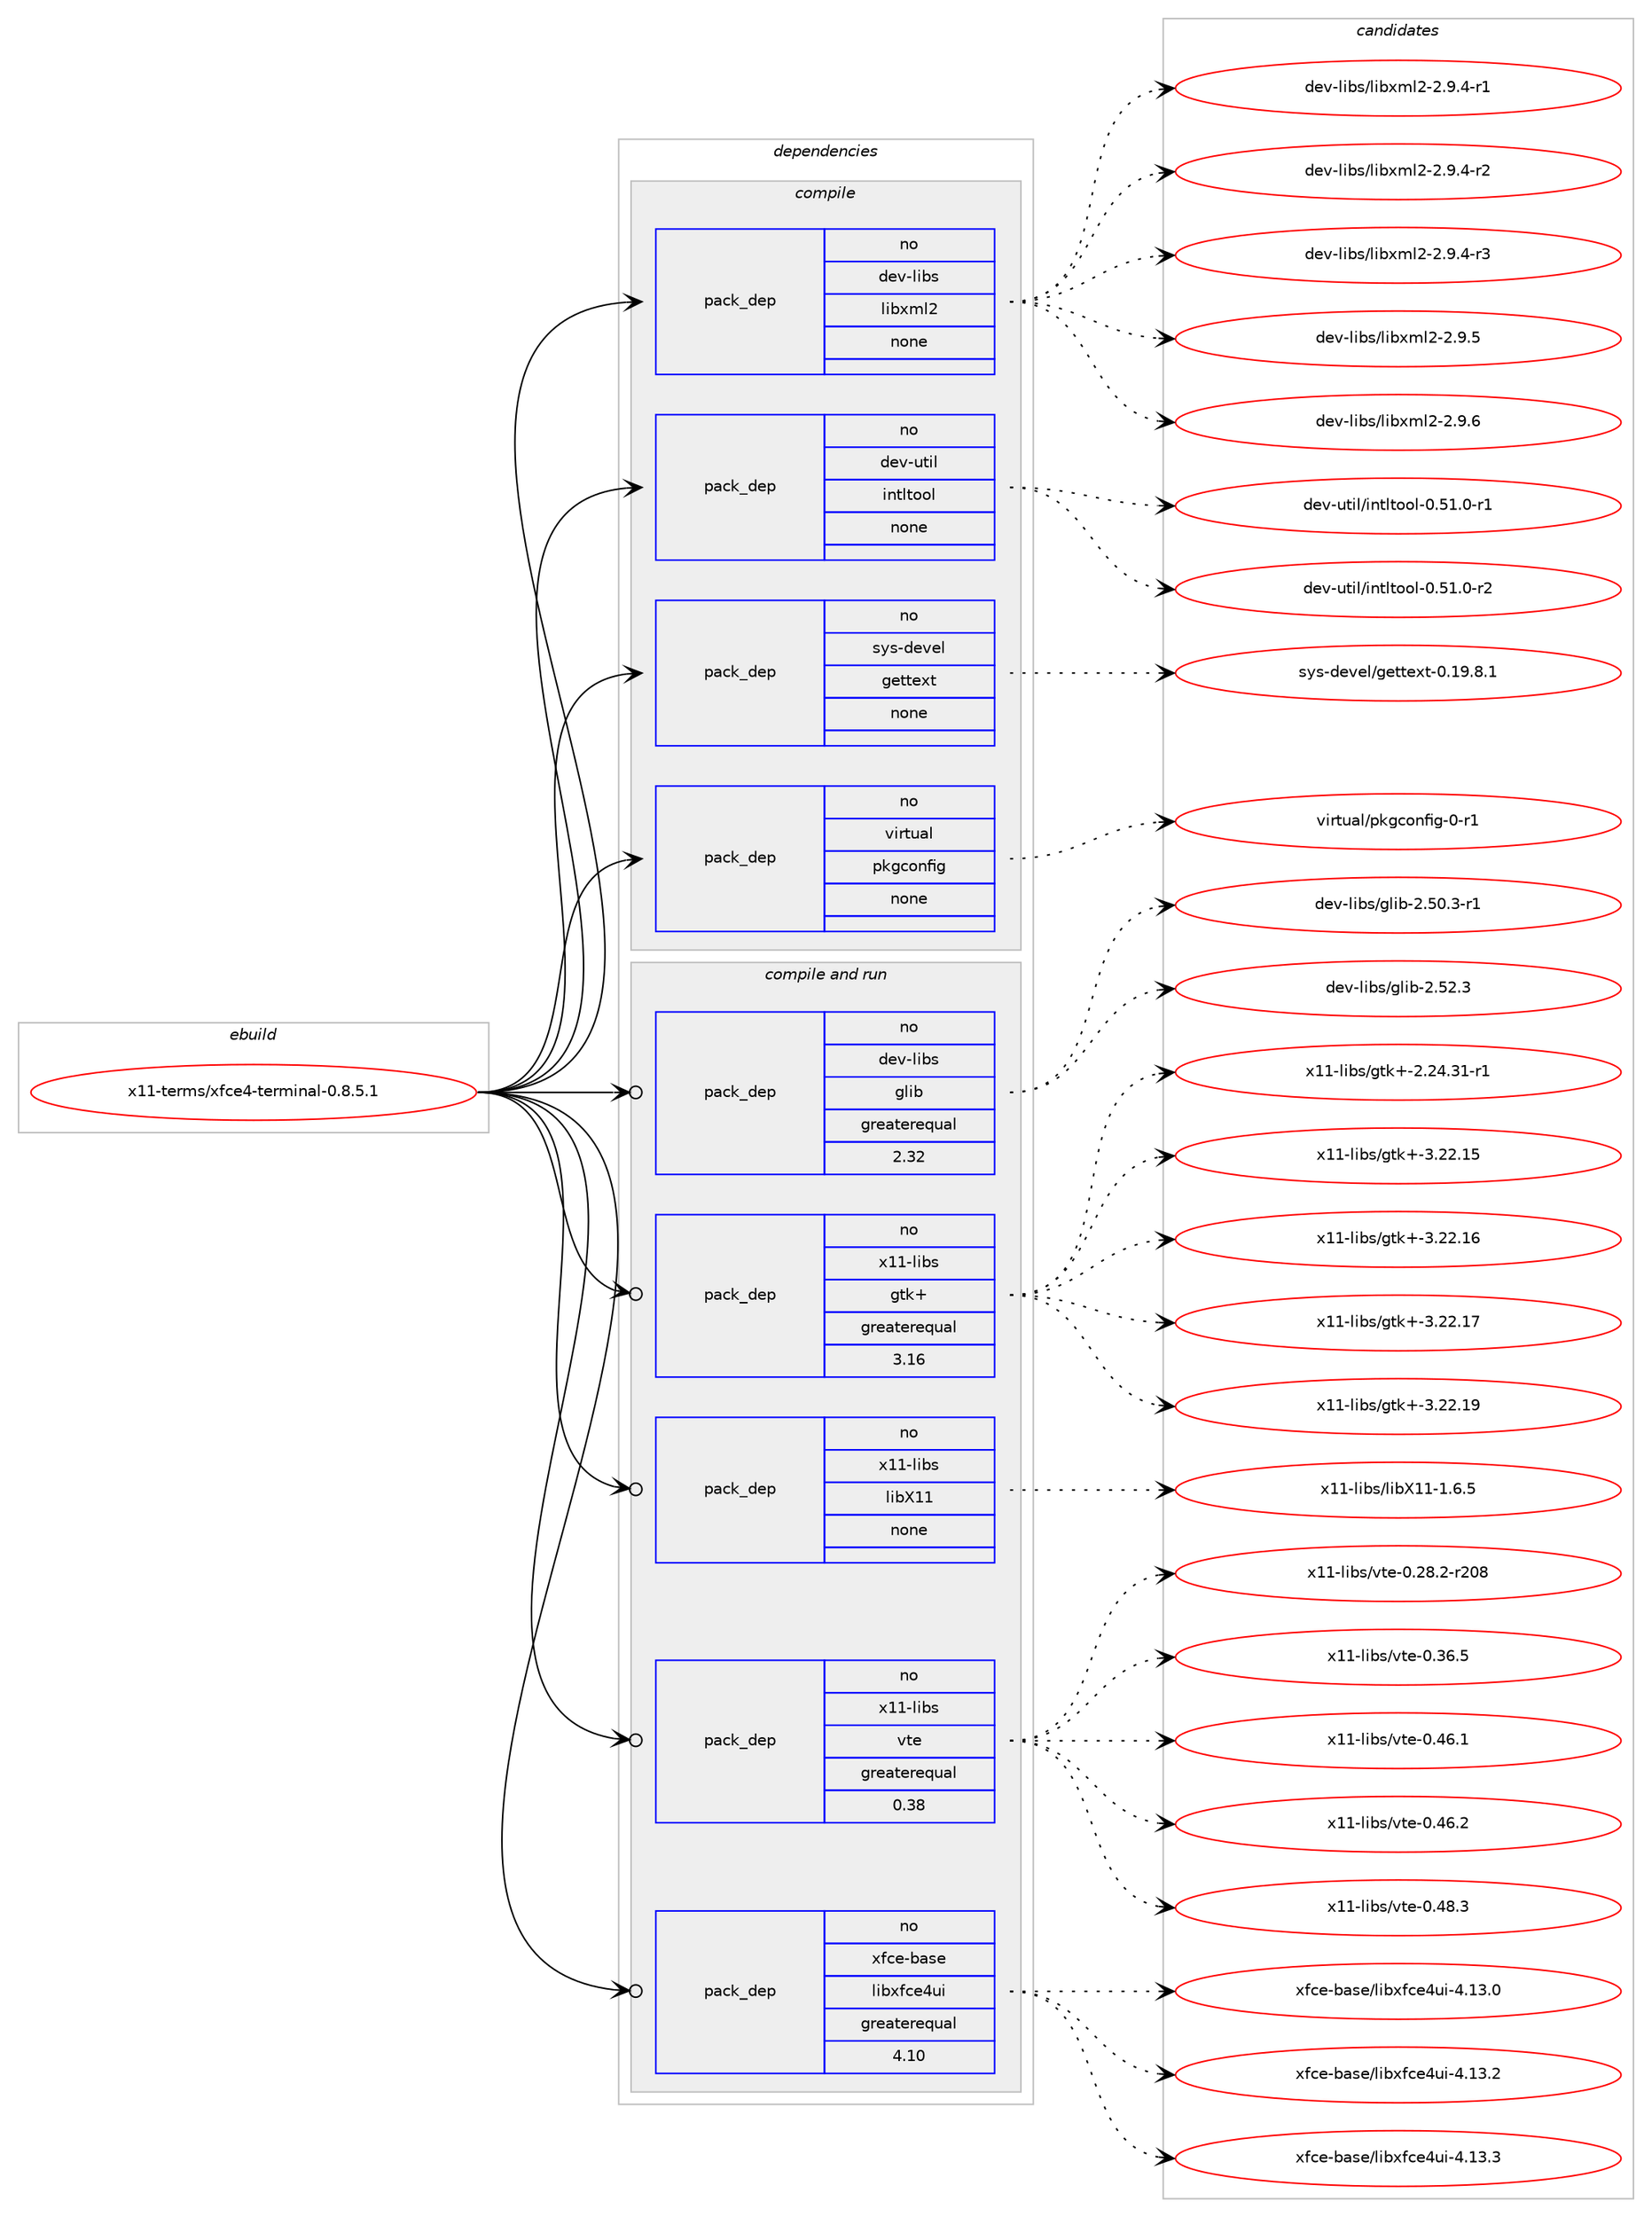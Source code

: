 digraph prolog {

# *************
# Graph options
# *************

newrank=true;
concentrate=true;
compound=true;
graph [rankdir=LR,fontname=Helvetica,fontsize=10,ranksep=1.5];#, ranksep=2.5, nodesep=0.2];
edge  [arrowhead=vee];
node  [fontname=Helvetica,fontsize=10];

# **********
# The ebuild
# **********

subgraph cluster_leftcol {
color=gray;
rank=same;
label=<<i>ebuild</i>>;
id [label="x11-terms/xfce4-terminal-0.8.5.1", color=red, width=4, href="../x11-terms/xfce4-terminal-0.8.5.1.svg"];
}

# ****************
# The dependencies
# ****************

subgraph cluster_midcol {
color=gray;
label=<<i>dependencies</i>>;
subgraph cluster_compile {
fillcolor="#eeeeee";
style=filled;
label=<<i>compile</i>>;
subgraph pack395699 {
dependency529567 [label=<<TABLE BORDER="0" CELLBORDER="1" CELLSPACING="0" CELLPADDING="4" WIDTH="220"><TR><TD ROWSPAN="6" CELLPADDING="30">pack_dep</TD></TR><TR><TD WIDTH="110">no</TD></TR><TR><TD>dev-libs</TD></TR><TR><TD>libxml2</TD></TR><TR><TD>none</TD></TR><TR><TD></TD></TR></TABLE>>, shape=none, color=blue];
}
id:e -> dependency529567:w [weight=20,style="solid",arrowhead="vee"];
subgraph pack395700 {
dependency529568 [label=<<TABLE BORDER="0" CELLBORDER="1" CELLSPACING="0" CELLPADDING="4" WIDTH="220"><TR><TD ROWSPAN="6" CELLPADDING="30">pack_dep</TD></TR><TR><TD WIDTH="110">no</TD></TR><TR><TD>dev-util</TD></TR><TR><TD>intltool</TD></TR><TR><TD>none</TD></TR><TR><TD></TD></TR></TABLE>>, shape=none, color=blue];
}
id:e -> dependency529568:w [weight=20,style="solid",arrowhead="vee"];
subgraph pack395701 {
dependency529569 [label=<<TABLE BORDER="0" CELLBORDER="1" CELLSPACING="0" CELLPADDING="4" WIDTH="220"><TR><TD ROWSPAN="6" CELLPADDING="30">pack_dep</TD></TR><TR><TD WIDTH="110">no</TD></TR><TR><TD>sys-devel</TD></TR><TR><TD>gettext</TD></TR><TR><TD>none</TD></TR><TR><TD></TD></TR></TABLE>>, shape=none, color=blue];
}
id:e -> dependency529569:w [weight=20,style="solid",arrowhead="vee"];
subgraph pack395702 {
dependency529570 [label=<<TABLE BORDER="0" CELLBORDER="1" CELLSPACING="0" CELLPADDING="4" WIDTH="220"><TR><TD ROWSPAN="6" CELLPADDING="30">pack_dep</TD></TR><TR><TD WIDTH="110">no</TD></TR><TR><TD>virtual</TD></TR><TR><TD>pkgconfig</TD></TR><TR><TD>none</TD></TR><TR><TD></TD></TR></TABLE>>, shape=none, color=blue];
}
id:e -> dependency529570:w [weight=20,style="solid",arrowhead="vee"];
}
subgraph cluster_compileandrun {
fillcolor="#eeeeee";
style=filled;
label=<<i>compile and run</i>>;
subgraph pack395703 {
dependency529571 [label=<<TABLE BORDER="0" CELLBORDER="1" CELLSPACING="0" CELLPADDING="4" WIDTH="220"><TR><TD ROWSPAN="6" CELLPADDING="30">pack_dep</TD></TR><TR><TD WIDTH="110">no</TD></TR><TR><TD>dev-libs</TD></TR><TR><TD>glib</TD></TR><TR><TD>greaterequal</TD></TR><TR><TD>2.32</TD></TR></TABLE>>, shape=none, color=blue];
}
id:e -> dependency529571:w [weight=20,style="solid",arrowhead="odotvee"];
subgraph pack395704 {
dependency529572 [label=<<TABLE BORDER="0" CELLBORDER="1" CELLSPACING="0" CELLPADDING="4" WIDTH="220"><TR><TD ROWSPAN="6" CELLPADDING="30">pack_dep</TD></TR><TR><TD WIDTH="110">no</TD></TR><TR><TD>x11-libs</TD></TR><TR><TD>gtk+</TD></TR><TR><TD>greaterequal</TD></TR><TR><TD>3.16</TD></TR></TABLE>>, shape=none, color=blue];
}
id:e -> dependency529572:w [weight=20,style="solid",arrowhead="odotvee"];
subgraph pack395705 {
dependency529573 [label=<<TABLE BORDER="0" CELLBORDER="1" CELLSPACING="0" CELLPADDING="4" WIDTH="220"><TR><TD ROWSPAN="6" CELLPADDING="30">pack_dep</TD></TR><TR><TD WIDTH="110">no</TD></TR><TR><TD>x11-libs</TD></TR><TR><TD>libX11</TD></TR><TR><TD>none</TD></TR><TR><TD></TD></TR></TABLE>>, shape=none, color=blue];
}
id:e -> dependency529573:w [weight=20,style="solid",arrowhead="odotvee"];
subgraph pack395706 {
dependency529574 [label=<<TABLE BORDER="0" CELLBORDER="1" CELLSPACING="0" CELLPADDING="4" WIDTH="220"><TR><TD ROWSPAN="6" CELLPADDING="30">pack_dep</TD></TR><TR><TD WIDTH="110">no</TD></TR><TR><TD>x11-libs</TD></TR><TR><TD>vte</TD></TR><TR><TD>greaterequal</TD></TR><TR><TD>0.38</TD></TR></TABLE>>, shape=none, color=blue];
}
id:e -> dependency529574:w [weight=20,style="solid",arrowhead="odotvee"];
subgraph pack395707 {
dependency529575 [label=<<TABLE BORDER="0" CELLBORDER="1" CELLSPACING="0" CELLPADDING="4" WIDTH="220"><TR><TD ROWSPAN="6" CELLPADDING="30">pack_dep</TD></TR><TR><TD WIDTH="110">no</TD></TR><TR><TD>xfce-base</TD></TR><TR><TD>libxfce4ui</TD></TR><TR><TD>greaterequal</TD></TR><TR><TD>4.10</TD></TR></TABLE>>, shape=none, color=blue];
}
id:e -> dependency529575:w [weight=20,style="solid",arrowhead="odotvee"];
}
subgraph cluster_run {
fillcolor="#eeeeee";
style=filled;
label=<<i>run</i>>;
}
}

# **************
# The candidates
# **************

subgraph cluster_choices {
rank=same;
color=gray;
label=<<i>candidates</i>>;

subgraph choice395699 {
color=black;
nodesep=1;
choice10010111845108105981154710810598120109108504550465746524511449 [label="dev-libs/libxml2-2.9.4-r1", color=red, width=4,href="../dev-libs/libxml2-2.9.4-r1.svg"];
choice10010111845108105981154710810598120109108504550465746524511450 [label="dev-libs/libxml2-2.9.4-r2", color=red, width=4,href="../dev-libs/libxml2-2.9.4-r2.svg"];
choice10010111845108105981154710810598120109108504550465746524511451 [label="dev-libs/libxml2-2.9.4-r3", color=red, width=4,href="../dev-libs/libxml2-2.9.4-r3.svg"];
choice1001011184510810598115471081059812010910850455046574653 [label="dev-libs/libxml2-2.9.5", color=red, width=4,href="../dev-libs/libxml2-2.9.5.svg"];
choice1001011184510810598115471081059812010910850455046574654 [label="dev-libs/libxml2-2.9.6", color=red, width=4,href="../dev-libs/libxml2-2.9.6.svg"];
dependency529567:e -> choice10010111845108105981154710810598120109108504550465746524511449:w [style=dotted,weight="100"];
dependency529567:e -> choice10010111845108105981154710810598120109108504550465746524511450:w [style=dotted,weight="100"];
dependency529567:e -> choice10010111845108105981154710810598120109108504550465746524511451:w [style=dotted,weight="100"];
dependency529567:e -> choice1001011184510810598115471081059812010910850455046574653:w [style=dotted,weight="100"];
dependency529567:e -> choice1001011184510810598115471081059812010910850455046574654:w [style=dotted,weight="100"];
}
subgraph choice395700 {
color=black;
nodesep=1;
choice1001011184511711610510847105110116108116111111108454846534946484511449 [label="dev-util/intltool-0.51.0-r1", color=red, width=4,href="../dev-util/intltool-0.51.0-r1.svg"];
choice1001011184511711610510847105110116108116111111108454846534946484511450 [label="dev-util/intltool-0.51.0-r2", color=red, width=4,href="../dev-util/intltool-0.51.0-r2.svg"];
dependency529568:e -> choice1001011184511711610510847105110116108116111111108454846534946484511449:w [style=dotted,weight="100"];
dependency529568:e -> choice1001011184511711610510847105110116108116111111108454846534946484511450:w [style=dotted,weight="100"];
}
subgraph choice395701 {
color=black;
nodesep=1;
choice1151211154510010111810110847103101116116101120116454846495746564649 [label="sys-devel/gettext-0.19.8.1", color=red, width=4,href="../sys-devel/gettext-0.19.8.1.svg"];
dependency529569:e -> choice1151211154510010111810110847103101116116101120116454846495746564649:w [style=dotted,weight="100"];
}
subgraph choice395702 {
color=black;
nodesep=1;
choice11810511411611797108471121071039911111010210510345484511449 [label="virtual/pkgconfig-0-r1", color=red, width=4,href="../virtual/pkgconfig-0-r1.svg"];
dependency529570:e -> choice11810511411611797108471121071039911111010210510345484511449:w [style=dotted,weight="100"];
}
subgraph choice395703 {
color=black;
nodesep=1;
choice10010111845108105981154710310810598455046534846514511449 [label="dev-libs/glib-2.50.3-r1", color=red, width=4,href="../dev-libs/glib-2.50.3-r1.svg"];
choice1001011184510810598115471031081059845504653504651 [label="dev-libs/glib-2.52.3", color=red, width=4,href="../dev-libs/glib-2.52.3.svg"];
dependency529571:e -> choice10010111845108105981154710310810598455046534846514511449:w [style=dotted,weight="100"];
dependency529571:e -> choice1001011184510810598115471031081059845504653504651:w [style=dotted,weight="100"];
}
subgraph choice395704 {
color=black;
nodesep=1;
choice12049494510810598115471031161074345504650524651494511449 [label="x11-libs/gtk+-2.24.31-r1", color=red, width=4,href="../x11-libs/gtk+-2.24.31-r1.svg"];
choice1204949451081059811547103116107434551465050464953 [label="x11-libs/gtk+-3.22.15", color=red, width=4,href="../x11-libs/gtk+-3.22.15.svg"];
choice1204949451081059811547103116107434551465050464954 [label="x11-libs/gtk+-3.22.16", color=red, width=4,href="../x11-libs/gtk+-3.22.16.svg"];
choice1204949451081059811547103116107434551465050464955 [label="x11-libs/gtk+-3.22.17", color=red, width=4,href="../x11-libs/gtk+-3.22.17.svg"];
choice1204949451081059811547103116107434551465050464957 [label="x11-libs/gtk+-3.22.19", color=red, width=4,href="../x11-libs/gtk+-3.22.19.svg"];
dependency529572:e -> choice12049494510810598115471031161074345504650524651494511449:w [style=dotted,weight="100"];
dependency529572:e -> choice1204949451081059811547103116107434551465050464953:w [style=dotted,weight="100"];
dependency529572:e -> choice1204949451081059811547103116107434551465050464954:w [style=dotted,weight="100"];
dependency529572:e -> choice1204949451081059811547103116107434551465050464955:w [style=dotted,weight="100"];
dependency529572:e -> choice1204949451081059811547103116107434551465050464957:w [style=dotted,weight="100"];
}
subgraph choice395705 {
color=black;
nodesep=1;
choice120494945108105981154710810598884949454946544653 [label="x11-libs/libX11-1.6.5", color=red, width=4,href="../x11-libs/libX11-1.6.5.svg"];
dependency529573:e -> choice120494945108105981154710810598884949454946544653:w [style=dotted,weight="100"];
}
subgraph choice395706 {
color=black;
nodesep=1;
choice12049494510810598115471181161014548465056465045114504856 [label="x11-libs/vte-0.28.2-r208", color=red, width=4,href="../x11-libs/vte-0.28.2-r208.svg"];
choice120494945108105981154711811610145484651544653 [label="x11-libs/vte-0.36.5", color=red, width=4,href="../x11-libs/vte-0.36.5.svg"];
choice120494945108105981154711811610145484652544649 [label="x11-libs/vte-0.46.1", color=red, width=4,href="../x11-libs/vte-0.46.1.svg"];
choice120494945108105981154711811610145484652544650 [label="x11-libs/vte-0.46.2", color=red, width=4,href="../x11-libs/vte-0.46.2.svg"];
choice120494945108105981154711811610145484652564651 [label="x11-libs/vte-0.48.3", color=red, width=4,href="../x11-libs/vte-0.48.3.svg"];
dependency529574:e -> choice12049494510810598115471181161014548465056465045114504856:w [style=dotted,weight="100"];
dependency529574:e -> choice120494945108105981154711811610145484651544653:w [style=dotted,weight="100"];
dependency529574:e -> choice120494945108105981154711811610145484652544649:w [style=dotted,weight="100"];
dependency529574:e -> choice120494945108105981154711811610145484652544650:w [style=dotted,weight="100"];
dependency529574:e -> choice120494945108105981154711811610145484652564651:w [style=dotted,weight="100"];
}
subgraph choice395707 {
color=black;
nodesep=1;
choice120102991014598971151014710810598120102991015211710545524649514648 [label="xfce-base/libxfce4ui-4.13.0", color=red, width=4,href="../xfce-base/libxfce4ui-4.13.0.svg"];
choice120102991014598971151014710810598120102991015211710545524649514650 [label="xfce-base/libxfce4ui-4.13.2", color=red, width=4,href="../xfce-base/libxfce4ui-4.13.2.svg"];
choice120102991014598971151014710810598120102991015211710545524649514651 [label="xfce-base/libxfce4ui-4.13.3", color=red, width=4,href="../xfce-base/libxfce4ui-4.13.3.svg"];
dependency529575:e -> choice120102991014598971151014710810598120102991015211710545524649514648:w [style=dotted,weight="100"];
dependency529575:e -> choice120102991014598971151014710810598120102991015211710545524649514650:w [style=dotted,weight="100"];
dependency529575:e -> choice120102991014598971151014710810598120102991015211710545524649514651:w [style=dotted,weight="100"];
}
}

}
